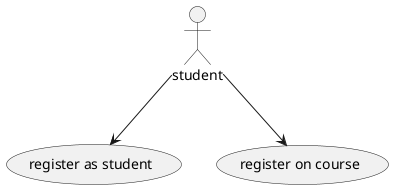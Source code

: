 @startuml usecase_itertaion1.png


student --> (register as student)
student --> (register on course)



@enduml